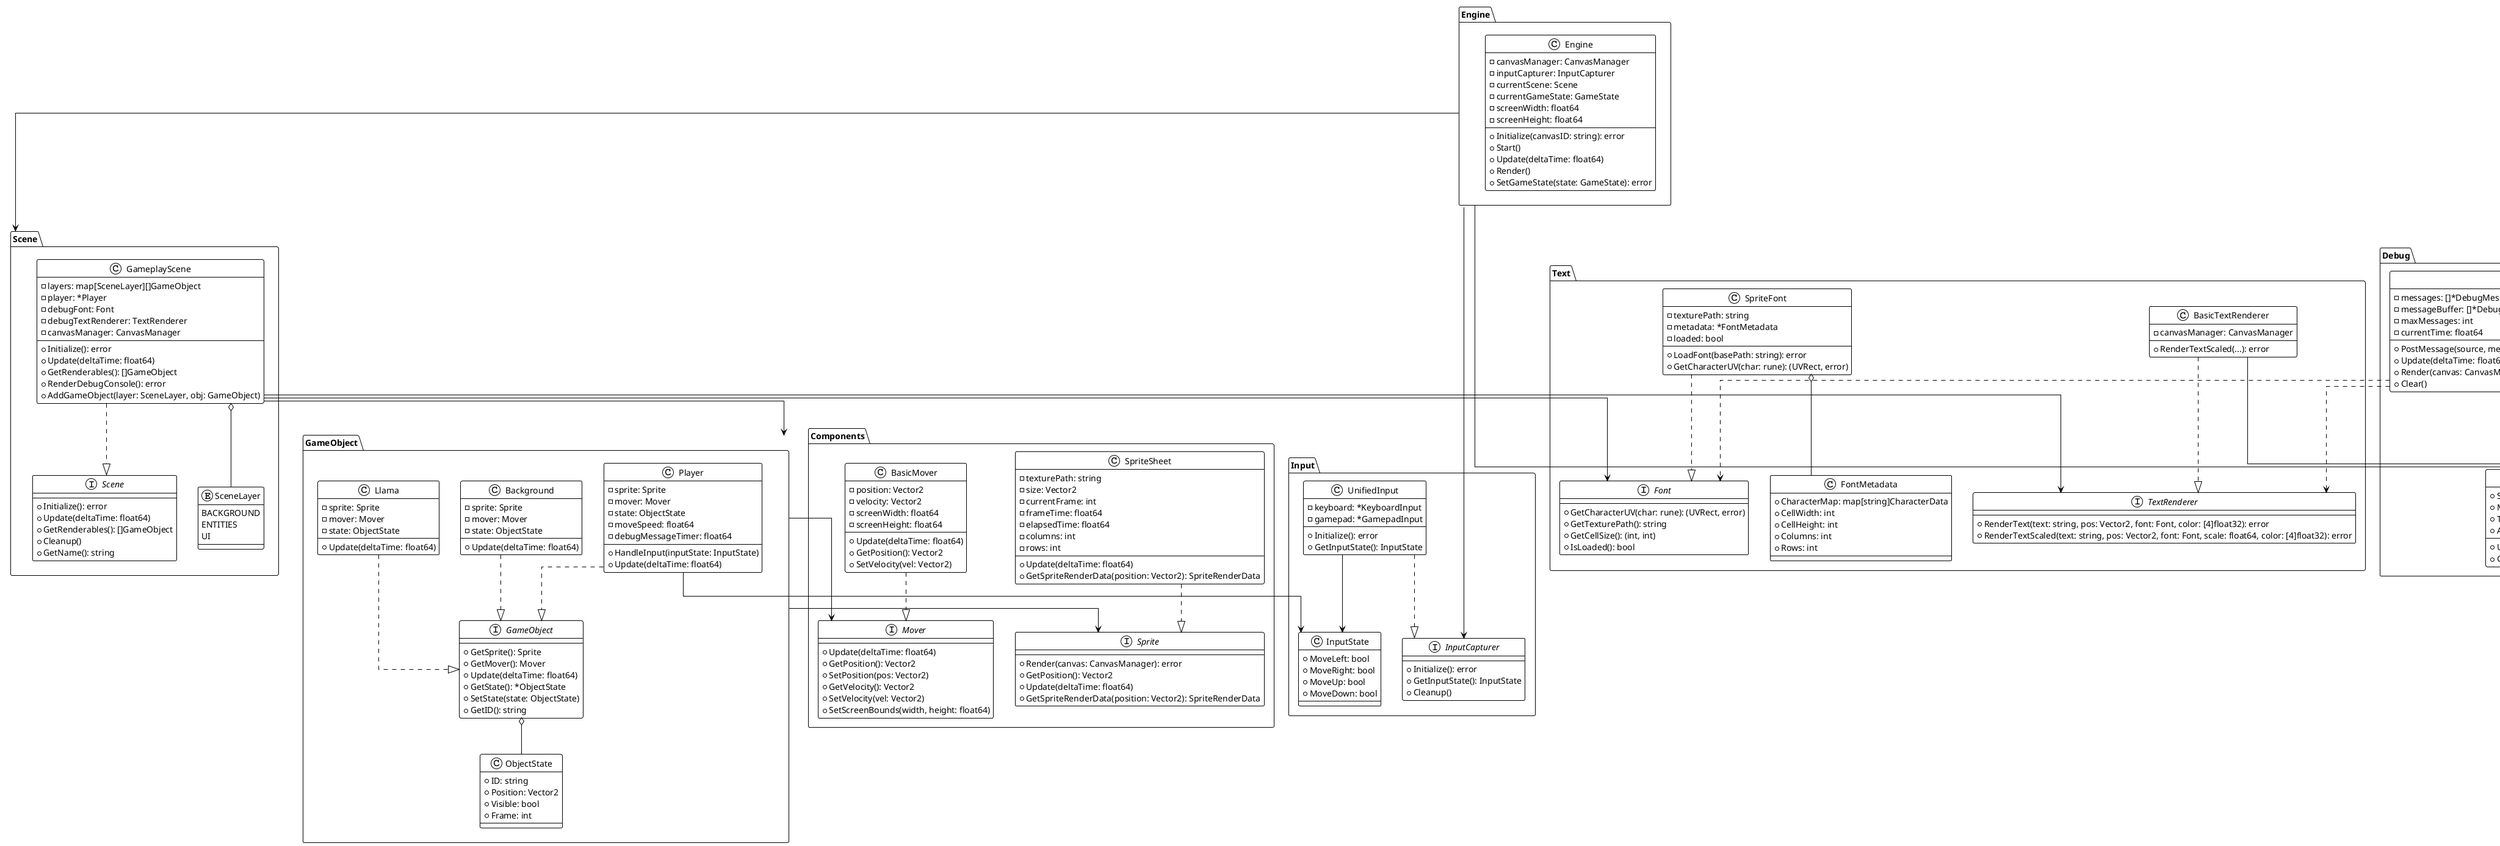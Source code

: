 @startuml Game Engine Class Structure
!theme plain
skinparam linetype ortho
skinparam groupInheritance 2

' Core Engine
package "Engine" {
  class Engine {
    - canvasManager: CanvasManager
    - inputCapturer: InputCapturer
    - currentScene: Scene
    - currentGameState: GameState
    - screenWidth: float64
    - screenHeight: float64
    + Initialize(canvasID: string): error
    + Start()
    + Update(deltaTime: float64)
    + Render()
    + SetGameState(state: GameState): error
  }
}

' Scene Management
package "Scene" {
  interface Scene {
    + Initialize(): error
    + Update(deltaTime: float64)
    + GetRenderables(): []GameObject
    + Cleanup()
    + GetName(): string
  }
  
  class GameplayScene {
    - layers: map[SceneLayer][]GameObject
    - player: *Player
    - debugFont: Font
    - debugTextRenderer: TextRenderer
    - canvasManager: CanvasManager
    + Initialize(): error
    + Update(deltaTime: float64)
    + GetRenderables(): []GameObject
    + RenderDebugConsole(): error
    + AddGameObject(layer: SceneLayer, obj: GameObject)
  }
  
  enum SceneLayer {
    BACKGROUND
    ENTITIES
    UI
  }
  
  GameplayScene ..|> Scene
  GameplayScene o-- SceneLayer
}

' Game Objects
package "GameObject" {
  interface GameObject {
    + GetSprite(): Sprite
    + GetMover(): Mover
    + Update(deltaTime: float64)
    + GetState(): *ObjectState
    + SetState(state: ObjectState)
    + GetID(): string
  }
  
  class Player {
    - sprite: Sprite
    - mover: Mover
    - state: ObjectState
    - moveSpeed: float64
    - debugMessageTimer: float64
    + HandleInput(inputState: InputState)
    + Update(deltaTime: float64)
  }
  
  class Background {
    - sprite: Sprite
    - mover: Mover
    - state: ObjectState
    + Update(deltaTime: float64)
  }
  
  class Llama {
    - sprite: Sprite
    - mover: Mover
    - state: ObjectState
    + Update(deltaTime: float64)
  }
  
  class ObjectState {
    + ID: string
    + Position: Vector2
    + Visible: bool
    + Frame: int
  }
  
  Player ..|> GameObject
  Background ..|> GameObject
  Llama ..|> GameObject
  GameObject o-- ObjectState
}

' Component System
package "Components" {
  interface Sprite {
    + Render(canvas: CanvasManager): error
    + GetPosition(): Vector2
    + Update(deltaTime: float64)
    + GetSpriteRenderData(position: Vector2): SpriteRenderData
  }
  
  interface Mover {
    + Update(deltaTime: float64)
    + GetPosition(): Vector2
    + SetPosition(pos: Vector2)
    + GetVelocity(): Vector2
    + SetVelocity(vel: Vector2)
    + SetScreenBounds(width, height: float64)
  }
  
  class SpriteSheet {
    - texturePath: string
    - size: Vector2
    - currentFrame: int
    - frameTime: float64
    - elapsedTime: float64
    - columns: int
    - rows: int
    + Update(deltaTime: float64)
    + GetSpriteRenderData(position: Vector2): SpriteRenderData
  }
  
  class BasicMover {
    - position: Vector2
    - velocity: Vector2
    - screenWidth: float64
    - screenHeight: float64
    + Update(deltaTime: float64)
    + GetPosition(): Vector2
    + SetVelocity(vel: Vector2)
  }
  
  SpriteSheet ..|> Sprite
  BasicMover ..|> Mover
}

' Rendering System
package "Canvas" {
  interface CanvasManager {
    + Initialize(canvasID: string): error
    + Render(): error
    + DrawTexturedRect(texturePath: string, pos: Vector2, size: Vector2, uv: UVRect): error
    + DrawColoredRect(pos: Vector2, size: Vector2, color: [4]float32): error
    + LoadTexture(path: string): error
    + BeginBatch(): error
    + EndBatch(): error
    + SetPipelines(pipelines: []PipelineType): error
  }
  
  class WebGPUCanvasManager {
    - device: *Device
    - queue: *Queue
    - surface: *Surface
    - texturedPipeline: *RenderPipeline
    - loadedTextures: map[string]*Texture
    - batches: []textureBatch
    - batchMode: bool
    + Initialize(canvasID: string): error
    + Render(): error
    + DrawTexturedRect(...): error
    + BeginBatch(): error
    + EndBatch(): error
  }
  
  class textureBatch {
    + texturePath: string
    + texture: *Texture
    + bindGroup: *BindGroup
    + vertices: []float32
  }
  
  WebGPUCanvasManager ..|> CanvasManager
  WebGPUCanvasManager o-- textureBatch
}

' Input System
package "Input" {
  interface InputCapturer {
    + Initialize(): error
    + GetInputState(): InputState
    + Cleanup()
  }
  
  class UnifiedInput {
    - keyboard: *KeyboardInput
    - gamepad: *GamepadInput
    + Initialize(): error
    + GetInputState(): InputState
  }
  
  class InputState {
    + MoveLeft: bool
    + MoveRight: bool
    + MoveUp: bool
    + MoveDown: bool
  }
  
  UnifiedInput ..|> InputCapturer
  UnifiedInput --> InputState
}

' Text Rendering System
package "Text" {
  interface Font {
    + GetCharacterUV(char: rune): (UVRect, error)
    + GetTexturePath(): string
    + GetCellSize(): (int, int)
    + IsLoaded(): bool
  }
  
  interface TextRenderer {
    + RenderText(text: string, pos: Vector2, font: Font, color: [4]float32): error
    + RenderTextScaled(text: string, pos: Vector2, font: Font, scale: float64, color: [4]float32): error
  }
  
  class SpriteFont {
    - texturePath: string
    - metadata: *FontMetadata
    - loaded: bool
    + LoadFont(basePath: string): error
    + GetCharacterUV(char: rune): (UVRect, error)
  }
  
  class BasicTextRenderer {
    - canvasManager: CanvasManager
    + RenderTextScaled(...): error
  }
  
  class FontMetadata {
    + CharacterMap: map[string]CharacterData
    + CellWidth: int
    + CellHeight: int
    + Columns: int
    + Rows: int
  }
  
  SpriteFont ..|> Font
  BasicTextRenderer ..|> TextRenderer
  SpriteFont o-- FontMetadata
  BasicTextRenderer --> CanvasManager
}

' Debug System
package "Debug" {
  class DebugConsole {
    - messages: []*DebugMessage
    - messageBuffer: []*DebugMessage
    - maxMessages: int
    - currentTime: float64
    + PostMessage(source, message: string)
    + Update(deltaTime: float64)
    + Render(canvas: CanvasManager, renderer: TextRenderer, font: Font): error
    + Clear()
  }
  
  class DebugMessage {
    + Source: string
    + Message: string
    + Timestamp: float64
    + Age: float64
    + Update(deltaTime: float64)
    + GetDisplayText(): string
  }
  
  DebugConsole o-- DebugMessage
  DebugConsole ..> CanvasManager
  DebugConsole ..> TextRenderer
  DebugConsole ..> Font
}

' Core Relationships
Engine --> Scene
Engine --> CanvasManager
Engine --> InputCapturer
GameplayScene --> GameObject
GameplayScene --> TextRenderer
GameplayScene --> Font
GameObject --> Sprite
GameObject --> Mover
Player --> InputState

@enduml







